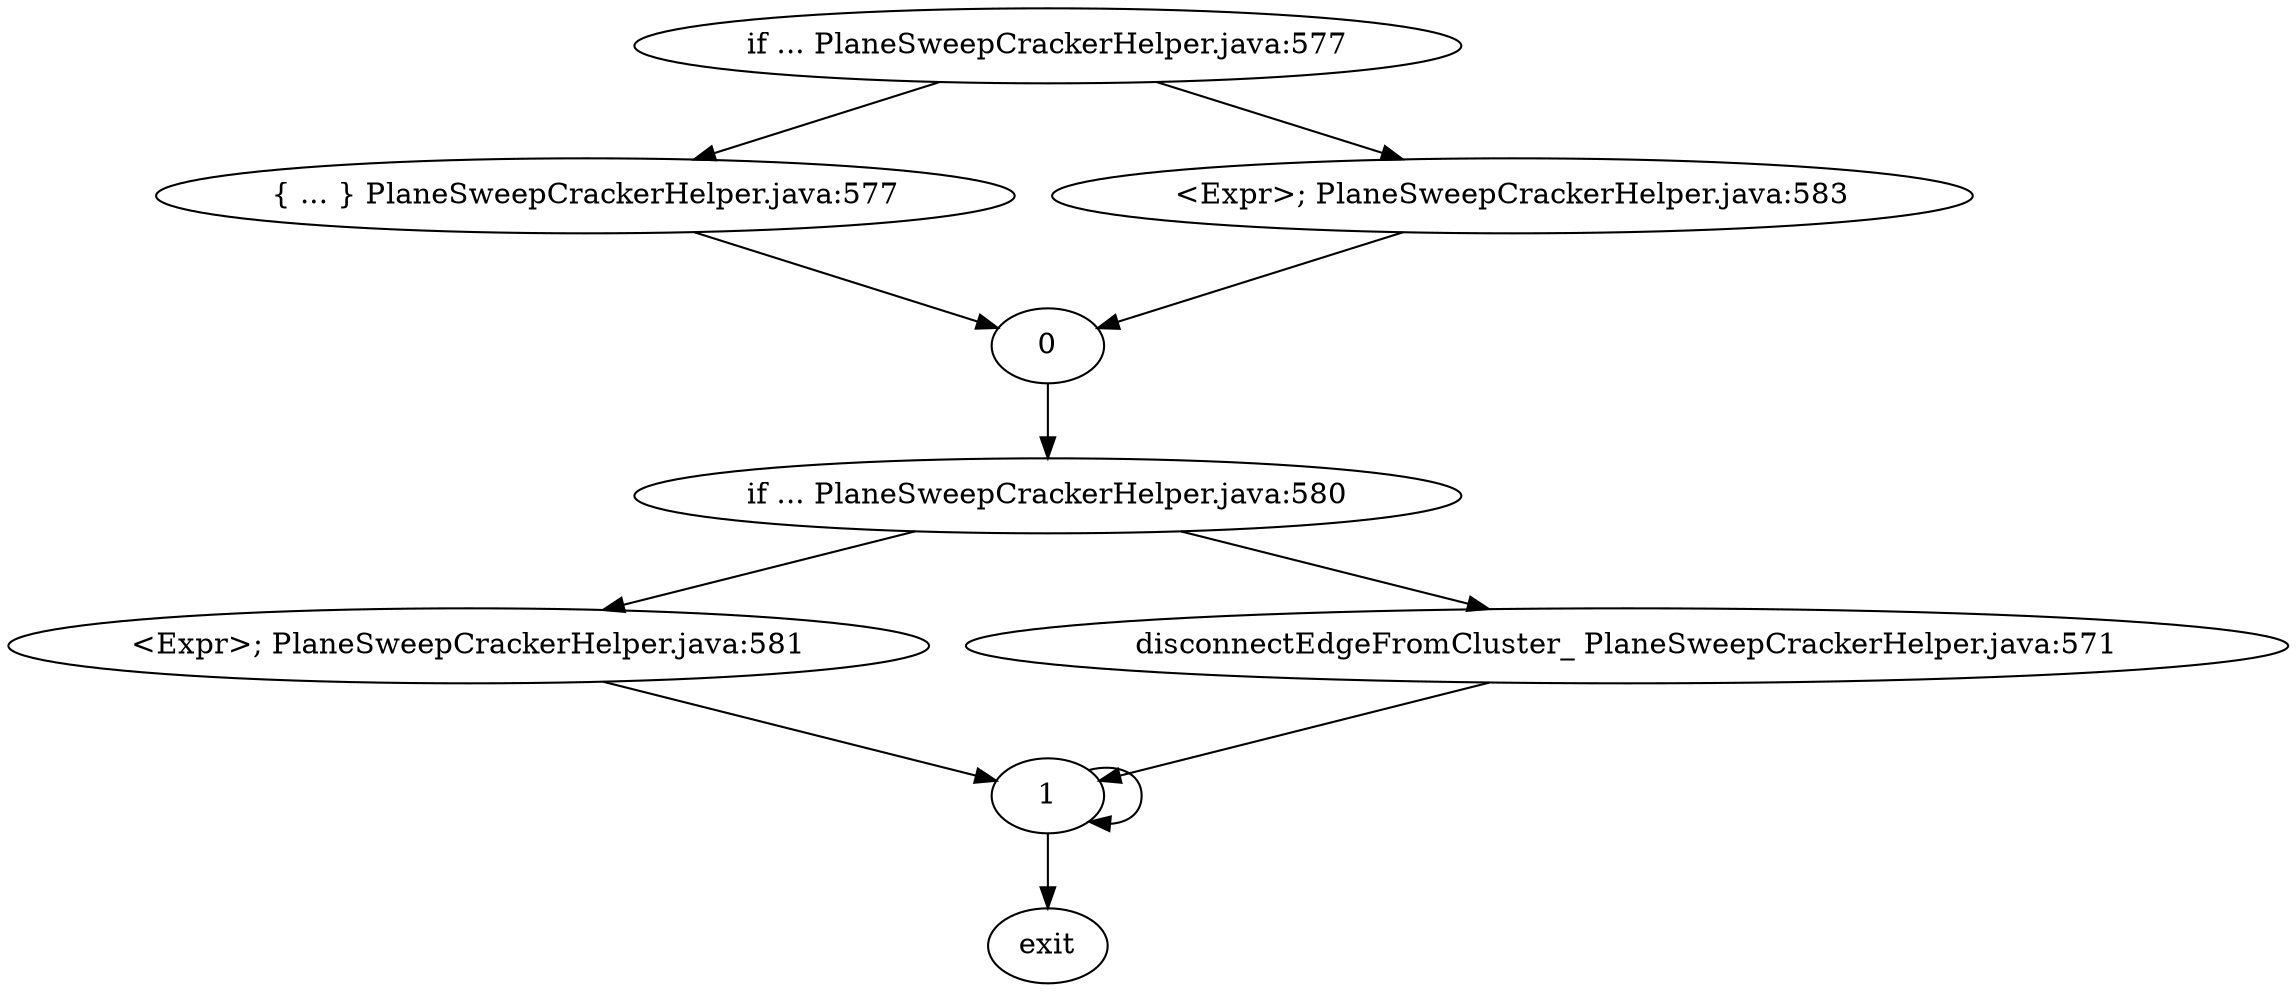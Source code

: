 strict digraph {"if ... PlaneSweepCrackerHelper.java:577" -> "{ ... } PlaneSweepCrackerHelper.java:577"
-> "0"
"if ... PlaneSweepCrackerHelper.java:577" -> "<Expr>; PlaneSweepCrackerHelper.java:583"
-> "0"
->
"if ... PlaneSweepCrackerHelper.java:580" -> "<Expr>; PlaneSweepCrackerHelper.java:581"
-> "1"
"if ... PlaneSweepCrackerHelper.java:580" -> "disconnectEdgeFromCluster_ PlaneSweepCrackerHelper.java:571"
-> "1"

-> "1"
->
exit
}